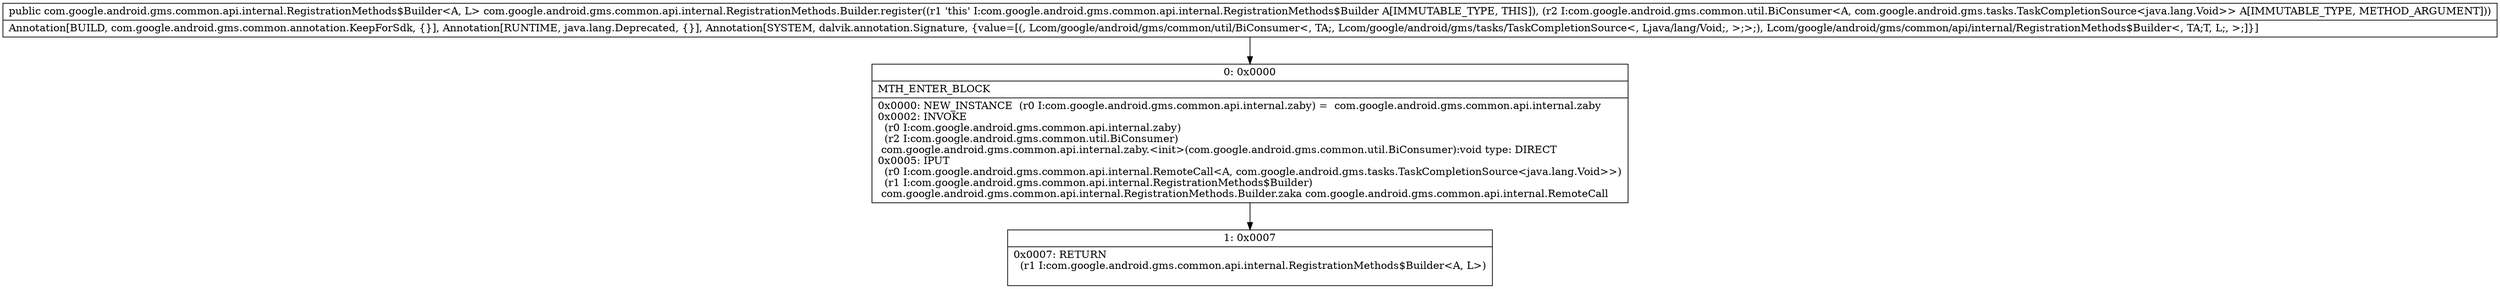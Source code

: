 digraph "CFG forcom.google.android.gms.common.api.internal.RegistrationMethods.Builder.register(Lcom\/google\/android\/gms\/common\/util\/BiConsumer;)Lcom\/google\/android\/gms\/common\/api\/internal\/RegistrationMethods$Builder;" {
Node_0 [shape=record,label="{0\:\ 0x0000|MTH_ENTER_BLOCK\l|0x0000: NEW_INSTANCE  (r0 I:com.google.android.gms.common.api.internal.zaby) =  com.google.android.gms.common.api.internal.zaby \l0x0002: INVOKE  \l  (r0 I:com.google.android.gms.common.api.internal.zaby)\l  (r2 I:com.google.android.gms.common.util.BiConsumer)\l com.google.android.gms.common.api.internal.zaby.\<init\>(com.google.android.gms.common.util.BiConsumer):void type: DIRECT \l0x0005: IPUT  \l  (r0 I:com.google.android.gms.common.api.internal.RemoteCall\<A, com.google.android.gms.tasks.TaskCompletionSource\<java.lang.Void\>\>)\l  (r1 I:com.google.android.gms.common.api.internal.RegistrationMethods$Builder)\l com.google.android.gms.common.api.internal.RegistrationMethods.Builder.zaka com.google.android.gms.common.api.internal.RemoteCall \l}"];
Node_1 [shape=record,label="{1\:\ 0x0007|0x0007: RETURN  \l  (r1 I:com.google.android.gms.common.api.internal.RegistrationMethods$Builder\<A, L\>)\l \l}"];
MethodNode[shape=record,label="{public com.google.android.gms.common.api.internal.RegistrationMethods$Builder\<A, L\> com.google.android.gms.common.api.internal.RegistrationMethods.Builder.register((r1 'this' I:com.google.android.gms.common.api.internal.RegistrationMethods$Builder A[IMMUTABLE_TYPE, THIS]), (r2 I:com.google.android.gms.common.util.BiConsumer\<A, com.google.android.gms.tasks.TaskCompletionSource\<java.lang.Void\>\> A[IMMUTABLE_TYPE, METHOD_ARGUMENT]))  | Annotation[BUILD, com.google.android.gms.common.annotation.KeepForSdk, \{\}], Annotation[RUNTIME, java.lang.Deprecated, \{\}], Annotation[SYSTEM, dalvik.annotation.Signature, \{value=[(, Lcom\/google\/android\/gms\/common\/util\/BiConsumer\<, TA;, Lcom\/google\/android\/gms\/tasks\/TaskCompletionSource\<, Ljava\/lang\/Void;, \>;\>;), Lcom\/google\/android\/gms\/common\/api\/internal\/RegistrationMethods$Builder\<, TA;T, L;, \>;]\}]\l}"];
MethodNode -> Node_0;
Node_0 -> Node_1;
}


